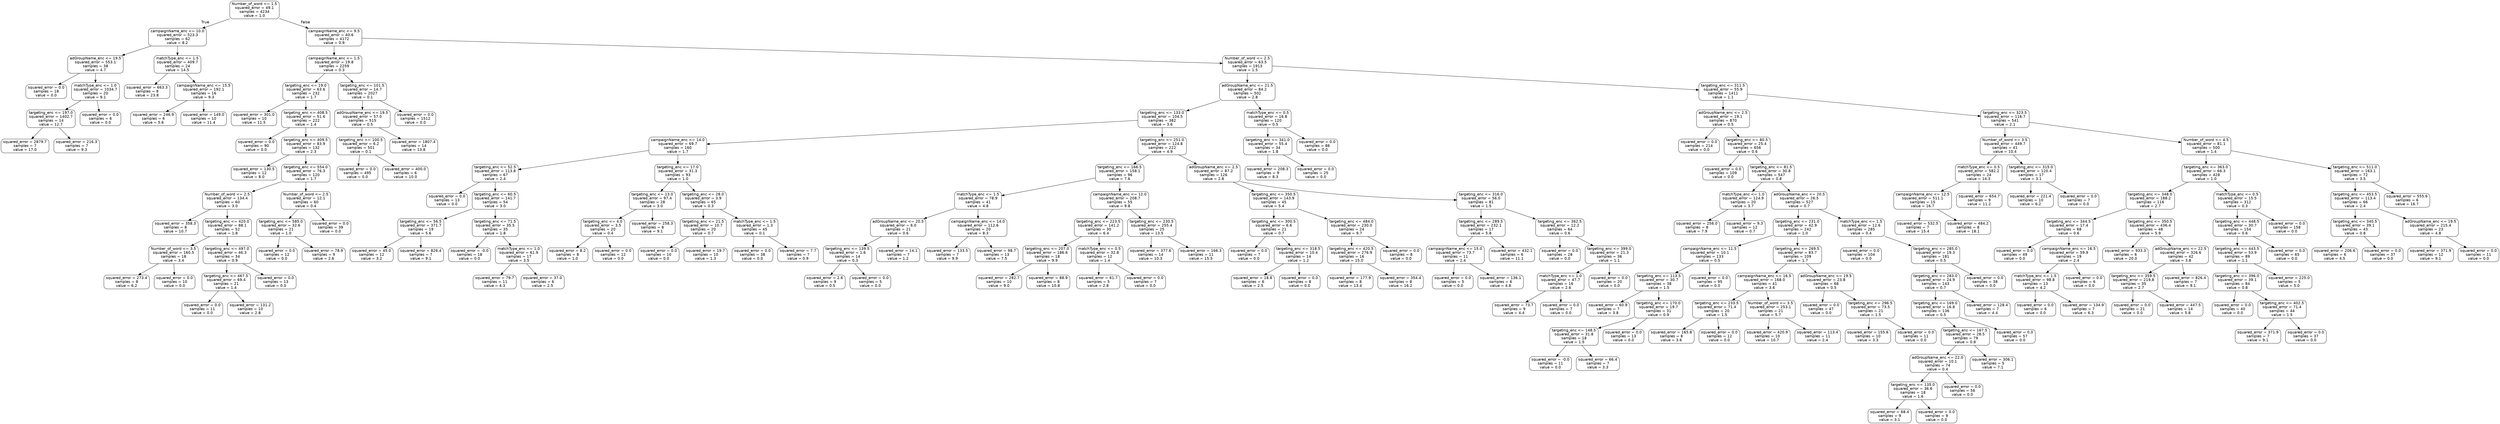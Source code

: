 digraph Tree {
node [shape=box, style="rounded", color="black", fontname="helvetica"] ;
edge [fontname="helvetica"] ;
0 [label="Number_of_word <= 1.5\nsquared_error = 49.1\nsamples = 4234\nvalue = 1.0"] ;
1 [label="campaignName_enc <= 10.0\nsquared_error = 523.3\nsamples = 62\nvalue = 8.2"] ;
0 -> 1 [labeldistance=2.5, labelangle=45, headlabel="True"] ;
2 [label="adGroupName_enc <= 19.5\nsquared_error = 553.1\nsamples = 38\nvalue = 4.7"] ;
1 -> 2 ;
3 [label="squared_error = 0.0\nsamples = 18\nvalue = 0.0"] ;
2 -> 3 ;
4 [label="matchType_enc <= 1.0\nsquared_error = 1034.7\nsamples = 20\nvalue = 9.1"] ;
2 -> 4 ;
5 [label="targeting_enc <= 197.0\nsquared_error = 1402.7\nsamples = 14\nvalue = 12.7"] ;
4 -> 5 ;
6 [label="squared_error = 2879.7\nsamples = 7\nvalue = 17.0"] ;
5 -> 6 ;
7 [label="squared_error = 216.3\nsamples = 7\nvalue = 9.3"] ;
5 -> 7 ;
8 [label="squared_error = 0.0\nsamples = 6\nvalue = 0.0"] ;
4 -> 8 ;
9 [label="matchType_enc <= 1.5\nsquared_error = 409.7\nsamples = 24\nvalue = 14.5"] ;
1 -> 9 ;
10 [label="squared_error = 663.3\nsamples = 8\nvalue = 23.8"] ;
9 -> 10 ;
11 [label="campaignName_enc <= 15.5\nsquared_error = 192.1\nsamples = 16\nvalue = 9.3"] ;
9 -> 11 ;
12 [label="squared_error = 246.9\nsamples = 6\nvalue = 5.6"] ;
11 -> 12 ;
13 [label="squared_error = 149.0\nsamples = 10\nvalue = 11.4"] ;
11 -> 13 ;
14 [label="campaignName_enc <= 9.5\nsquared_error = 40.6\nsamples = 4172\nvalue = 0.9"] ;
0 -> 14 [labeldistance=2.5, labelangle=-45, headlabel="False"] ;
15 [label="campaignName_enc <= 1.5\nsquared_error = 19.8\nsamples = 2259\nvalue = 0.3"] ;
14 -> 15 ;
16 [label="targeting_enc <= 19.0\nsquared_error = 63.6\nsamples = 232\nvalue = 1.7"] ;
15 -> 16 ;
17 [label="squared_error = 301.0\nsamples = 10\nvalue = 11.5"] ;
16 -> 17 ;
18 [label="targeting_enc <= 408.5\nsquared_error = 51.6\nsamples = 222\nvalue = 1.4"] ;
16 -> 18 ;
19 [label="squared_error = 0.0\nsamples = 90\nvalue = 0.0"] ;
18 -> 19 ;
20 [label="targeting_enc <= 409.5\nsquared_error = 83.9\nsamples = 132\nvalue = 2.3"] ;
18 -> 20 ;
21 [label="squared_error = 130.5\nsamples = 12\nvalue = 8.0"] ;
20 -> 21 ;
22 [label="targeting_enc <= 554.0\nsquared_error = 76.3\nsamples = 120\nvalue = 1.7"] ;
20 -> 22 ;
23 [label="Number_of_word <= 2.5\nsquared_error = 134.4\nsamples = 60\nvalue = 3.0"] ;
22 -> 23 ;
24 [label="squared_error = 358.3\nsamples = 8\nvalue = 10.7"] ;
23 -> 24 ;
25 [label="targeting_enc <= 420.0\nsquared_error = 88.1\nsamples = 52\nvalue = 1.8"] ;
23 -> 25 ;
26 [label="Number_of_word <= 3.5\nsquared_error = 160.5\nsamples = 18\nvalue = 3.4"] ;
25 -> 26 ;
27 [label="squared_error = 273.4\nsamples = 8\nvalue = 6.2"] ;
26 -> 27 ;
28 [label="squared_error = 0.0\nsamples = 10\nvalue = 0.0"] ;
26 -> 28 ;
29 [label="targeting_enc <= 497.0\nsquared_error = 46.3\nsamples = 34\nvalue = 0.9"] ;
25 -> 29 ;
30 [label="targeting_enc <= 467.5\nsquared_error = 69.4\nsamples = 21\nvalue = 1.4"] ;
29 -> 30 ;
31 [label="squared_error = 0.0\nsamples = 11\nvalue = 0.0"] ;
30 -> 31 ;
32 [label="squared_error = 131.2\nsamples = 10\nvalue = 2.8"] ;
30 -> 32 ;
33 [label="squared_error = 0.0\nsamples = 13\nvalue = 0.0"] ;
29 -> 33 ;
34 [label="Number_of_word <= 2.5\nsquared_error = 12.1\nsamples = 60\nvalue = 0.4"] ;
22 -> 34 ;
35 [label="targeting_enc <= 585.0\nsquared_error = 32.6\nsamples = 21\nvalue = 1.0"] ;
34 -> 35 ;
36 [label="squared_error = 0.0\nsamples = 12\nvalue = 0.0"] ;
35 -> 36 ;
37 [label="squared_error = 78.9\nsamples = 9\nvalue = 2.6"] ;
35 -> 37 ;
38 [label="squared_error = 0.0\nsamples = 39\nvalue = 0.0"] ;
34 -> 38 ;
39 [label="targeting_enc <= 101.5\nsquared_error = 14.7\nsamples = 2027\nvalue = 0.1"] ;
15 -> 39 ;
40 [label="adGroupName_enc <= 19.5\nsquared_error = 57.0\nsamples = 515\nvalue = 0.5"] ;
39 -> 40 ;
41 [label="targeting_enc <= 100.5\nsquared_error = 6.2\nsamples = 501\nvalue = 0.1"] ;
40 -> 41 ;
42 [label="squared_error = 0.0\nsamples = 495\nvalue = 0.0"] ;
41 -> 42 ;
43 [label="squared_error = 400.0\nsamples = 6\nvalue = 10.0"] ;
41 -> 43 ;
44 [label="squared_error = 1807.4\nsamples = 14\nvalue = 13.8"] ;
40 -> 44 ;
45 [label="squared_error = 0.0\nsamples = 1512\nvalue = 0.0"] ;
39 -> 45 ;
46 [label="Number_of_word <= 2.5\nsquared_error = 63.5\nsamples = 1913\nvalue = 1.5"] ;
14 -> 46 ;
47 [label="adGroupName_enc <= 21.5\nsquared_error = 84.2\nsamples = 502\nvalue = 2.8"] ;
46 -> 47 ;
48 [label="targeting_enc <= 133.0\nsquared_error = 104.5\nsamples = 382\nvalue = 3.6"] ;
47 -> 48 ;
49 [label="campaignName_enc <= 14.0\nsquared_error = 69.7\nsamples = 160\nvalue = 1.7"] ;
48 -> 49 ;
50 [label="targeting_enc <= 52.5\nsquared_error = 113.8\nsamples = 67\nvalue = 2.4"] ;
49 -> 50 ;
51 [label="squared_error = 0.0\nsamples = 13\nvalue = 0.0"] ;
50 -> 51 ;
52 [label="targeting_enc <= 60.5\nsquared_error = 141.7\nsamples = 54\nvalue = 3.0"] ;
50 -> 52 ;
53 [label="targeting_enc <= 56.5\nsquared_error = 371.7\nsamples = 19\nvalue = 5.6"] ;
52 -> 53 ;
54 [label="squared_error = 45.0\nsamples = 12\nvalue = 3.2"] ;
53 -> 54 ;
55 [label="squared_error = 826.4\nsamples = 7\nvalue = 9.1"] ;
53 -> 55 ;
56 [label="targeting_enc <= 71.5\nsquared_error = 35.5\nsamples = 35\nvalue = 1.8"] ;
52 -> 56 ;
57 [label="squared_error = -0.0\nsamples = 18\nvalue = 0.0"] ;
56 -> 57 ;
58 [label="matchType_enc <= 1.0\nsquared_error = 61.9\nsamples = 17\nvalue = 3.5"] ;
56 -> 58 ;
59 [label="squared_error = 79.7\nsamples = 11\nvalue = 4.3"] ;
58 -> 59 ;
60 [label="squared_error = 37.0\nsamples = 6\nvalue = 2.5"] ;
58 -> 60 ;
61 [label="targeting_enc <= 17.0\nsquared_error = 31.3\nsamples = 93\nvalue = 1.0"] ;
49 -> 61 ;
62 [label="targeting_enc <= 13.0\nsquared_error = 97.4\nsamples = 28\nvalue = 3.0"] ;
61 -> 62 ;
63 [label="targeting_enc <= 4.0\nsquared_error = 3.5\nsamples = 20\nvalue = 0.4"] ;
62 -> 63 ;
64 [label="squared_error = 8.2\nsamples = 8\nvalue = 1.0"] ;
63 -> 64 ;
65 [label="squared_error = 0.0\nsamples = 12\nvalue = 0.0"] ;
63 -> 65 ;
66 [label="squared_error = 258.3\nsamples = 8\nvalue = 9.1"] ;
62 -> 66 ;
67 [label="targeting_enc <= 28.0\nsquared_error = 3.9\nsamples = 65\nvalue = 0.3"] ;
61 -> 67 ;
68 [label="targeting_enc <= 21.5\nsquared_error = 10.7\nsamples = 20\nvalue = 0.7"] ;
67 -> 68 ;
69 [label="squared_error = 0.0\nsamples = 10\nvalue = 0.0"] ;
68 -> 69 ;
70 [label="squared_error = 19.7\nsamples = 10\nvalue = 1.3"] ;
68 -> 70 ;
71 [label="matchType_enc <= 1.5\nsquared_error = 1.3\nsamples = 45\nvalue = 0.1"] ;
67 -> 71 ;
72 [label="squared_error = 0.0\nsamples = 38\nvalue = 0.0"] ;
71 -> 72 ;
73 [label="squared_error = 7.7\nsamples = 7\nvalue = 0.9"] ;
71 -> 73 ;
74 [label="targeting_enc <= 251.0\nsquared_error = 124.8\nsamples = 222\nvalue = 4.9"] ;
48 -> 74 ;
75 [label="targeting_enc <= 166.5\nsquared_error = 158.1\nsamples = 96\nvalue = 7.6"] ;
74 -> 75 ;
76 [label="matchType_enc <= 1.5\nsquared_error = 78.9\nsamples = 41\nvalue = 4.8"] ;
75 -> 76 ;
77 [label="adGroupName_enc <= 20.5\nsquared_error = 6.0\nsamples = 21\nvalue = 0.6"] ;
76 -> 77 ;
78 [label="targeting_enc <= 139.5\nsquared_error = 1.6\nsamples = 14\nvalue = 0.3"] ;
77 -> 78 ;
79 [label="squared_error = 2.6\nsamples = 9\nvalue = 0.5"] ;
78 -> 79 ;
80 [label="squared_error = 0.0\nsamples = 5\nvalue = 0.0"] ;
78 -> 80 ;
81 [label="squared_error = 14.1\nsamples = 7\nvalue = 1.2"] ;
77 -> 81 ;
82 [label="campaignName_enc <= 14.0\nsquared_error = 112.6\nsamples = 20\nvalue = 8.3"] ;
76 -> 82 ;
83 [label="squared_error = 133.5\nsamples = 7\nvalue = 9.9"] ;
82 -> 83 ;
84 [label="squared_error = 98.7\nsamples = 13\nvalue = 7.5"] ;
82 -> 84 ;
85 [label="campaignName_enc <= 12.0\nsquared_error = 208.7\nsamples = 55\nvalue = 9.8"] ;
75 -> 85 ;
86 [label="targeting_enc <= 223.5\nsquared_error = 141.2\nsamples = 30\nvalue = 6.4"] ;
85 -> 86 ;
87 [label="targeting_enc <= 207.0\nsquared_error = 186.6\nsamples = 18\nvalue = 9.9"] ;
86 -> 87 ;
88 [label="squared_error = 282.7\nsamples = 10\nvalue = 9.0"] ;
87 -> 88 ;
89 [label="squared_error = 88.9\nsamples = 8\nvalue = 10.8"] ;
87 -> 89 ;
90 [label="matchType_enc <= 0.5\nsquared_error = 32.8\nsamples = 12\nvalue = 1.4"] ;
86 -> 90 ;
91 [label="squared_error = 61.7\nsamples = 5\nvalue = 2.8"] ;
90 -> 91 ;
92 [label="squared_error = 0.0\nsamples = 7\nvalue = 0.0"] ;
90 -> 92 ;
93 [label="targeting_enc <= 230.5\nsquared_error = 255.4\nsamples = 25\nvalue = 13.5"] ;
85 -> 93 ;
94 [label="squared_error = 377.6\nsamples = 14\nvalue = 10.3"] ;
93 -> 94 ;
95 [label="squared_error = 166.3\nsamples = 11\nvalue = 15.5"] ;
93 -> 95 ;
96 [label="adGroupName_enc <= 2.5\nsquared_error = 87.2\nsamples = 126\nvalue = 2.8"] ;
74 -> 96 ;
97 [label="targeting_enc <= 350.5\nsquared_error = 143.9\nsamples = 45\nvalue = 5.4"] ;
96 -> 97 ;
98 [label="targeting_enc <= 300.5\nsquared_error = 6.6\nsamples = 21\nvalue = 0.7"] ;
97 -> 98 ;
99 [label="squared_error = 0.0\nsamples = 7\nvalue = 0.0"] ;
98 -> 99 ;
100 [label="targeting_enc <= 318.5\nsquared_error = 10.4\nsamples = 14\nvalue = 1.2"] ;
98 -> 100 ;
101 [label="squared_error = 18.8\nsamples = 6\nvalue = 2.5"] ;
100 -> 101 ;
102 [label="squared_error = 0.0\nsamples = 8\nvalue = 0.0"] ;
100 -> 102 ;
103 [label="targeting_enc <= 484.0\nsquared_error = 230.0\nsamples = 24\nvalue = 9.7"] ;
97 -> 103 ;
104 [label="targeting_enc <= 420.5\nsquared_error = 276.9\nsamples = 16\nvalue = 15.0"] ;
103 -> 104 ;
105 [label="squared_error = 177.9\nsamples = 8\nvalue = 13.4"] ;
104 -> 105 ;
106 [label="squared_error = 354.4\nsamples = 8\nvalue = 16.2"] ;
104 -> 106 ;
107 [label="squared_error = 0.0\nsamples = 8\nvalue = 0.0"] ;
103 -> 107 ;
108 [label="targeting_enc <= 316.0\nsquared_error = 56.0\nsamples = 81\nvalue = 1.5"] ;
96 -> 108 ;
109 [label="targeting_enc <= 289.5\nsquared_error = 232.1\nsamples = 17\nvalue = 5.8"] ;
108 -> 109 ;
110 [label="campaignName_enc <= 15.0\nsquared_error = 73.7\nsamples = 11\nvalue = 2.4"] ;
109 -> 110 ;
111 [label="squared_error = 0.0\nsamples = 5\nvalue = 0.0"] ;
110 -> 111 ;
112 [label="squared_error = 136.1\nsamples = 6\nvalue = 4.8"] ;
110 -> 112 ;
113 [label="squared_error = 432.1\nsamples = 6\nvalue = 11.1"] ;
109 -> 113 ;
114 [label="targeting_enc <= 362.5\nsquared_error = 12.2\nsamples = 64\nvalue = 0.6"] ;
108 -> 114 ;
115 [label="squared_error = 0.0\nsamples = 28\nvalue = 0.0"] ;
114 -> 115 ;
116 [label="targeting_enc <= 399.0\nsquared_error = 21.3\nsamples = 36\nvalue = 1.1"] ;
114 -> 116 ;
117 [label="matchType_enc <= 1.0\nsquared_error = 47.7\nsamples = 16\nvalue = 2.6"] ;
116 -> 117 ;
118 [label="squared_error = 73.7\nsamples = 9\nvalue = 4.4"] ;
117 -> 118 ;
119 [label="squared_error = 0.0\nsamples = 7\nvalue = 0.0"] ;
117 -> 119 ;
120 [label="squared_error = 0.0\nsamples = 20\nvalue = 0.0"] ;
116 -> 120 ;
121 [label="matchType_enc <= 0.5\nsquared_error = 16.8\nsamples = 120\nvalue = 0.5"] ;
47 -> 121 ;
122 [label="targeting_enc <= 341.0\nsquared_error = 55.4\nsamples = 34\nvalue = 1.8"] ;
121 -> 122 ;
123 [label="squared_error = 208.3\nsamples = 9\nvalue = 8.3"] ;
122 -> 123 ;
124 [label="squared_error = 0.0\nsamples = 25\nvalue = 0.0"] ;
122 -> 124 ;
125 [label="squared_error = 0.0\nsamples = 86\nvalue = 0.0"] ;
121 -> 125 ;
126 [label="targeting_enc <= 311.5\nsquared_error = 55.9\nsamples = 1411\nvalue = 1.1"] ;
46 -> 126 ;
127 [label="adGroupName_enc <= 2.5\nsquared_error = 19.1\nsamples = 870\nvalue = 0.5"] ;
126 -> 127 ;
128 [label="squared_error = 0.0\nsamples = 214\nvalue = 0.0"] ;
127 -> 128 ;
129 [label="targeting_enc <= 80.5\nsquared_error = 25.4\nsamples = 656\nvalue = 0.6"] ;
127 -> 129 ;
130 [label="squared_error = 0.0\nsamples = 109\nvalue = 0.0"] ;
129 -> 130 ;
131 [label="targeting_enc <= 81.5\nsquared_error = 30.8\nsamples = 547\nvalue = 0.8"] ;
129 -> 131 ;
132 [label="matchType_enc <= 1.0\nsquared_error = 124.9\nsamples = 20\nvalue = 3.7"] ;
131 -> 132 ;
133 [label="squared_error = 256.0\nsamples = 8\nvalue = 7.9"] ;
132 -> 133 ;
134 [label="squared_error = 9.3\nsamples = 12\nvalue = 0.7"] ;
132 -> 134 ;
135 [label="adGroupName_enc <= 20.5\nsquared_error = 26.5\nsamples = 527\nvalue = 0.7"] ;
131 -> 135 ;
136 [label="targeting_enc <= 231.0\nsquared_error = 42.9\nsamples = 242\nvalue = 1.0"] ;
135 -> 136 ;
137 [label="campaignName_enc <= 11.5\nsquared_error = 10.1\nsamples = 133\nvalue = 0.5"] ;
136 -> 137 ;
138 [label="targeting_enc <= 113.5\nsquared_error = 30.7\nsamples = 38\nvalue = 1.5"] ;
137 -> 138 ;
139 [label="squared_error = 60.9\nsamples = 7\nvalue = 3.8"] ;
138 -> 139 ;
140 [label="targeting_enc <= 170.0\nsquared_error = 19.7\nsamples = 31\nvalue = 0.9"] ;
138 -> 140 ;
141 [label="targeting_enc <= 148.5\nsquared_error = 31.8\nsamples = 18\nvalue = 1.5"] ;
140 -> 141 ;
142 [label="squared_error = -0.0\nsamples = 11\nvalue = 0.0"] ;
141 -> 142 ;
143 [label="squared_error = 66.4\nsamples = 7\nvalue = 3.3"] ;
141 -> 143 ;
144 [label="squared_error = 0.0\nsamples = 13\nvalue = 0.0"] ;
140 -> 144 ;
145 [label="squared_error = 0.0\nsamples = 95\nvalue = 0.0"] ;
137 -> 145 ;
146 [label="targeting_enc <= 269.5\nsquared_error = 83.7\nsamples = 109\nvalue = 1.7"] ;
136 -> 146 ;
147 [label="campaignName_enc <= 16.5\nsquared_error = 168.0\nsamples = 41\nvalue = 3.6"] ;
146 -> 147 ;
148 [label="targeting_enc <= 233.5\nsquared_error = 71.4\nsamples = 20\nvalue = 1.5"] ;
147 -> 148 ;
149 [label="squared_error = 165.8\nsamples = 8\nvalue = 3.6"] ;
148 -> 149 ;
150 [label="squared_error = 0.0\nsamples = 12\nvalue = 0.0"] ;
148 -> 150 ;
151 [label="Number_of_word <= 3.5\nsquared_error = 253.1\nsamples = 21\nvalue = 5.7"] ;
147 -> 151 ;
152 [label="squared_error = 420.9\nsamples = 10\nvalue = 10.7"] ;
151 -> 152 ;
153 [label="squared_error = 113.4\nsamples = 11\nvalue = 2.4"] ;
151 -> 153 ;
154 [label="adGroupName_enc <= 19.5\nsquared_error = 23.8\nsamples = 68\nvalue = 0.5"] ;
146 -> 154 ;
155 [label="squared_error = 0.0\nsamples = 47\nvalue = 0.0"] ;
154 -> 155 ;
156 [label="targeting_enc <= 296.5\nsquared_error = 73.5\nsamples = 21\nvalue = 1.5"] ;
154 -> 156 ;
157 [label="squared_error = 155.6\nsamples = 10\nvalue = 3.3"] ;
156 -> 157 ;
158 [label="squared_error = 0.0\nsamples = 11\nvalue = 0.0"] ;
156 -> 158 ;
159 [label="matchType_enc <= 1.5\nsquared_error = 12.6\nsamples = 285\nvalue = 0.4"] ;
135 -> 159 ;
160 [label="squared_error = 0.0\nsamples = 104\nvalue = 0.0"] ;
159 -> 160 ;
161 [label="targeting_enc <= 285.0\nsquared_error = 19.3\nsamples = 181\nvalue = 0.5"] ;
159 -> 161 ;
162 [label="targeting_enc <= 283.0\nsquared_error = 24.9\nsamples = 143\nvalue = 0.7"] ;
161 -> 162 ;
163 [label="targeting_enc <= 169.0\nsquared_error = 16.8\nsamples = 136\nvalue = 0.5"] ;
162 -> 163 ;
164 [label="targeting_enc <= 167.5\nsquared_error = 28.5\nsamples = 79\nvalue = 0.8"] ;
163 -> 164 ;
165 [label="adGroupName_enc <= 22.0\nsquared_error = 10.1\nsamples = 74\nvalue = 0.4"] ;
164 -> 165 ;
166 [label="targeting_enc <= 135.0\nsquared_error = 36.6\nsamples = 18\nvalue = 1.6"] ;
165 -> 166 ;
167 [label="squared_error = 68.4\nsamples = 9\nvalue = 3.1"] ;
166 -> 167 ;
168 [label="squared_error = 0.0\nsamples = 9\nvalue = 0.0"] ;
166 -> 168 ;
169 [label="squared_error = 0.0\nsamples = 56\nvalue = 0.0"] ;
165 -> 169 ;
170 [label="squared_error = 306.1\nsamples = 5\nvalue = 7.1"] ;
164 -> 170 ;
171 [label="squared_error = 0.0\nsamples = 57\nvalue = 0.0"] ;
163 -> 171 ;
172 [label="squared_error = 128.4\nsamples = 7\nvalue = 4.4"] ;
162 -> 172 ;
173 [label="squared_error = 0.0\nsamples = 38\nvalue = 0.0"] ;
161 -> 173 ;
174 [label="targeting_enc <= 323.5\nsquared_error = 116.7\nsamples = 541\nvalue = 2.1"] ;
126 -> 174 ;
175 [label="Number_of_word <= 3.5\nsquared_error = 449.7\nsamples = 41\nvalue = 10.4"] ;
174 -> 175 ;
176 [label="matchType_enc <= 0.5\nsquared_error = 582.2\nsamples = 24\nvalue = 14.3"] ;
175 -> 176 ;
177 [label="campaignName_enc <= 12.5\nsquared_error = 511.1\nsamples = 15\nvalue = 16.7"] ;
176 -> 177 ;
178 [label="squared_error = 532.5\nsamples = 7\nvalue = 15.4"] ;
177 -> 178 ;
179 [label="squared_error = 484.2\nsamples = 8\nvalue = 18.1"] ;
177 -> 179 ;
180 [label="squared_error = 654.7\nsamples = 9\nvalue = 11.2"] ;
176 -> 180 ;
181 [label="targeting_enc <= 315.0\nsquared_error = 120.4\nsamples = 17\nvalue = 3.1"] ;
175 -> 181 ;
182 [label="squared_error = 221.4\nsamples = 10\nvalue = 6.2"] ;
181 -> 182 ;
183 [label="squared_error = 0.0\nsamples = 7\nvalue = 0.0"] ;
181 -> 183 ;
184 [label="Number_of_word <= 4.5\nsquared_error = 81.1\nsamples = 500\nvalue = 1.4"] ;
174 -> 184 ;
185 [label="targeting_enc <= 363.0\nsquared_error = 66.3\nsamples = 428\nvalue = 1.0"] ;
184 -> 185 ;
186 [label="targeting_enc <= 348.0\nsquared_error = 188.2\nsamples = 116\nvalue = 2.7"] ;
185 -> 186 ;
187 [label="targeting_enc <= 344.5\nsquared_error = 17.4\nsamples = 68\nvalue = 0.6"] ;
186 -> 187 ;
188 [label="squared_error = 0.0\nsamples = 49\nvalue = 0.0"] ;
187 -> 188 ;
189 [label="campaignName_enc <= 16.5\nsquared_error = 59.9\nsamples = 19\nvalue = 2.4"] ;
187 -> 189 ;
190 [label="matchType_enc <= 1.5\nsquared_error = 98.8\nsamples = 13\nvalue = 4.2"] ;
189 -> 190 ;
191 [label="squared_error = 0.0\nsamples = 6\nvalue = 0.0"] ;
190 -> 191 ;
192 [label="squared_error = 134.9\nsamples = 7\nvalue = 6.3"] ;
190 -> 192 ;
193 [label="squared_error = 0.0\nsamples = 6\nvalue = 0.0"] ;
189 -> 193 ;
194 [label="targeting_enc <= 350.5\nsquared_error = 436.4\nsamples = 48\nvalue = 5.9"] ;
186 -> 194 ;
195 [label="squared_error = 933.3\nsamples = 6\nvalue = 20.0"] ;
194 -> 195 ;
196 [label="adGroupName_enc <= 22.5\nsquared_error = 326.6\nsamples = 42\nvalue = 3.8"] ;
194 -> 196 ;
197 [label="targeting_enc <= 359.5\nsquared_error = 219.8\nsamples = 35\nvalue = 2.7"] ;
196 -> 197 ;
198 [label="squared_error = 0.0\nsamples = 21\nvalue = 0.0"] ;
197 -> 198 ;
199 [label="squared_error = 447.5\nsamples = 14\nvalue = 5.8"] ;
197 -> 199 ;
200 [label="squared_error = 826.4\nsamples = 7\nvalue = 9.1"] ;
196 -> 200 ;
201 [label="matchType_enc <= 0.5\nsquared_error = 15.5\nsamples = 312\nvalue = 0.3"] ;
185 -> 201 ;
202 [label="targeting_enc <= 448.5\nsquared_error = 30.7\nsamples = 154\nvalue = 0.6"] ;
201 -> 202 ;
203 [label="targeting_enc <= 443.5\nsquared_error = 53.9\nsamples = 89\nvalue = 1.1"] ;
202 -> 203 ;
204 [label="targeting_enc <= 396.0\nsquared_error = 39.1\nsamples = 84\nvalue = 0.8"] ;
203 -> 204 ;
205 [label="squared_error = 0.0\nsamples = 40\nvalue = 0.0"] ;
204 -> 205 ;
206 [label="targeting_enc <= 402.5\nsquared_error = 71.4\nsamples = 44\nvalue = 1.5"] ;
204 -> 206 ;
207 [label="squared_error = 371.9\nsamples = 7\nvalue = 9.1"] ;
206 -> 207 ;
208 [label="squared_error = 0.0\nsamples = 37\nvalue = 0.0"] ;
206 -> 208 ;
209 [label="squared_error = 225.0\nsamples = 5\nvalue = 5.0"] ;
203 -> 209 ;
210 [label="squared_error = 0.0\nsamples = 65\nvalue = 0.0"] ;
202 -> 210 ;
211 [label="squared_error = 0.0\nsamples = 158\nvalue = 0.0"] ;
201 -> 211 ;
212 [label="targeting_enc <= 511.0\nsquared_error = 163.1\nsamples = 72\nvalue = 3.5"] ;
184 -> 212 ;
213 [label="targeting_enc <= 453.5\nsquared_error = 113.4\nsamples = 66\nvalue = 2.4"] ;
212 -> 213 ;
214 [label="targeting_enc <= 340.5\nsquared_error = 39.1\nsamples = 43\nvalue = 0.8"] ;
213 -> 214 ;
215 [label="squared_error = 206.6\nsamples = 6\nvalue = 4.5"] ;
214 -> 215 ;
216 [label="squared_error = 0.0\nsamples = 37\nvalue = 0.0"] ;
214 -> 216 ;
217 [label="adGroupName_enc <= 19.5\nsquared_error = 215.4\nsamples = 23\nvalue = 4.8"] ;
213 -> 217 ;
218 [label="squared_error = 371.9\nsamples = 12\nvalue = 9.1"] ;
217 -> 218 ;
219 [label="squared_error = 0.0\nsamples = 11\nvalue = 0.0"] ;
217 -> 219 ;
220 [label="squared_error = 555.6\nsamples = 6\nvalue = 16.7"] ;
212 -> 220 ;
}
